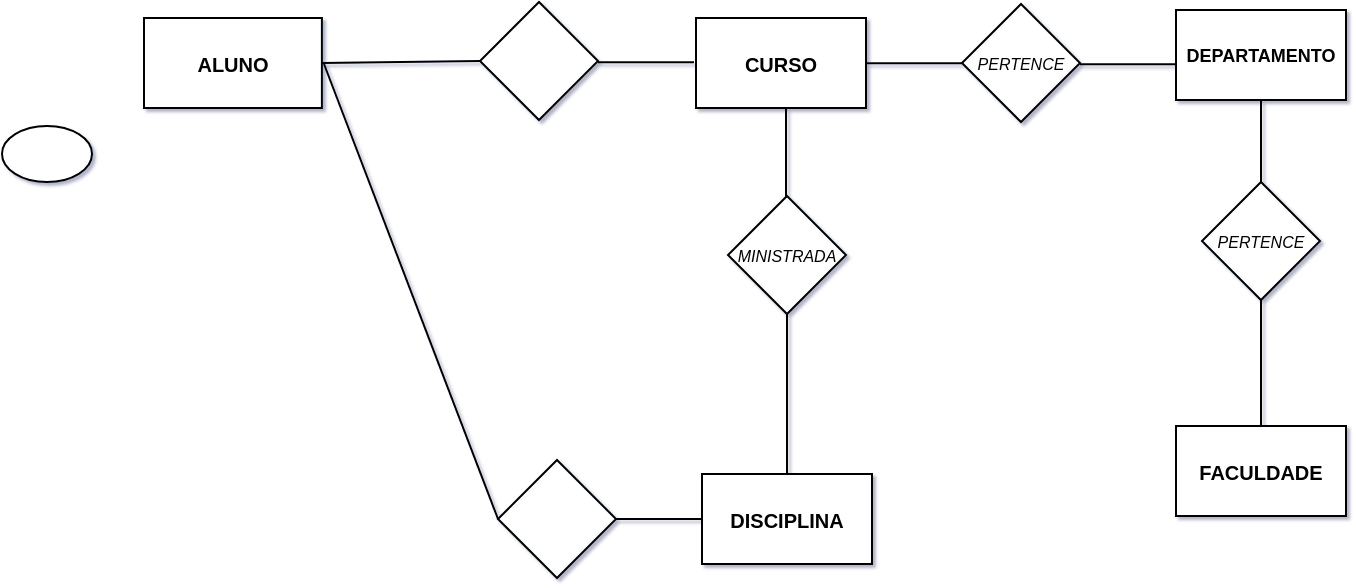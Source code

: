 <mxfile version="20.8.23" type="github">
  <diagram id="C5RBs43oDa-KdzZeNtuy" name="Page-1">
    <mxGraphModel dx="989" dy="482" grid="0" gridSize="10" guides="1" tooltips="1" connect="1" arrows="1" fold="1" page="1" pageScale="1" pageWidth="1169" pageHeight="827" background="none" math="0" shadow="1">
      <root>
        <mxCell id="WIyWlLk6GJQsqaUBKTNV-0" />
        <mxCell id="WIyWlLk6GJQsqaUBKTNV-1" parent="WIyWlLk6GJQsqaUBKTNV-0" />
        <mxCell id="mCSfgkidSdoZM6eWF9N3-0" value="" style="ellipse;whiteSpace=wrap;html=1;labelBackgroundColor=none;rounded=0;fontSize=8;" vertex="1" parent="WIyWlLk6GJQsqaUBKTNV-1">
          <mxGeometry x="75" y="168" width="45" height="28" as="geometry" />
        </mxCell>
        <mxCell id="mCSfgkidSdoZM6eWF9N3-1" value="ALUNO" style="rounded=0;whiteSpace=wrap;html=1;labelBackgroundColor=none;labelBorderColor=none;fontStyle=1;aspect=fixed;fontSize=10;" vertex="1" parent="WIyWlLk6GJQsqaUBKTNV-1">
          <mxGeometry x="146" y="114" width="88.95" height="45" as="geometry" />
        </mxCell>
        <mxCell id="mCSfgkidSdoZM6eWF9N3-2" value="CURSO" style="rounded=0;whiteSpace=wrap;html=1;labelBackgroundColor=none;fontStyle=1;fontSize=10;" vertex="1" parent="WIyWlLk6GJQsqaUBKTNV-1">
          <mxGeometry x="422" y="114" width="85" height="45" as="geometry" />
        </mxCell>
        <mxCell id="mCSfgkidSdoZM6eWF9N3-3" value="DISCIPLINA" style="rounded=0;whiteSpace=wrap;html=1;labelBackgroundColor=none;fontStyle=1;fontSize=10;" vertex="1" parent="WIyWlLk6GJQsqaUBKTNV-1">
          <mxGeometry x="425" y="342" width="85" height="45" as="geometry" />
        </mxCell>
        <mxCell id="mCSfgkidSdoZM6eWF9N3-4" value="DEPARTAMENTO" style="rounded=0;whiteSpace=wrap;html=1;labelBackgroundColor=none;fontStyle=1;fontSize=9;" vertex="1" parent="WIyWlLk6GJQsqaUBKTNV-1">
          <mxGeometry x="662" y="110" width="85" height="45" as="geometry" />
        </mxCell>
        <mxCell id="mCSfgkidSdoZM6eWF9N3-5" value="FACULDADE" style="rounded=0;whiteSpace=wrap;html=1;labelBackgroundColor=none;fontStyle=1;fontSize=10;" vertex="1" parent="WIyWlLk6GJQsqaUBKTNV-1">
          <mxGeometry x="662" y="318" width="85" height="45" as="geometry" />
        </mxCell>
        <mxCell id="mCSfgkidSdoZM6eWF9N3-7" value="" style="rhombus;whiteSpace=wrap;html=1;fontStyle=2;labelBackgroundColor=none;rounded=0;fontSize=8;" vertex="1" parent="WIyWlLk6GJQsqaUBKTNV-1">
          <mxGeometry x="314" y="106" width="59" height="59" as="geometry" />
        </mxCell>
        <mxCell id="mCSfgkidSdoZM6eWF9N3-8" value="" style="rhombus;whiteSpace=wrap;html=1;fontStyle=2;labelBackgroundColor=none;rounded=0;fontSize=8;" vertex="1" parent="WIyWlLk6GJQsqaUBKTNV-1">
          <mxGeometry x="323" y="335" width="59" height="59" as="geometry" />
        </mxCell>
        <mxCell id="mCSfgkidSdoZM6eWF9N3-9" value="PERTENCE" style="rhombus;whiteSpace=wrap;html=1;fontStyle=2;labelBackgroundColor=none;rounded=0;fontSize=8;" vertex="1" parent="WIyWlLk6GJQsqaUBKTNV-1">
          <mxGeometry x="555" y="107" width="59" height="59" as="geometry" />
        </mxCell>
        <mxCell id="mCSfgkidSdoZM6eWF9N3-10" value="PERTENCE" style="rhombus;whiteSpace=wrap;html=1;fontStyle=2;labelBackgroundColor=none;rounded=0;fontSize=8;" vertex="1" parent="WIyWlLk6GJQsqaUBKTNV-1">
          <mxGeometry x="675" y="196" width="59" height="59" as="geometry" />
        </mxCell>
        <mxCell id="mCSfgkidSdoZM6eWF9N3-13" value="" style="endArrow=none;html=1;rounded=0;fontColor=default;exitX=1;exitY=0.5;exitDx=0;exitDy=0;labelBackgroundColor=none;entryX=0;entryY=0.5;entryDx=0;entryDy=0;" edge="1" parent="WIyWlLk6GJQsqaUBKTNV-1" source="mCSfgkidSdoZM6eWF9N3-1" target="mCSfgkidSdoZM6eWF9N3-7">
          <mxGeometry width="50" height="50" relative="1" as="geometry">
            <mxPoint x="254" y="151.5" as="sourcePoint" />
            <mxPoint x="314" y="144" as="targetPoint" />
          </mxGeometry>
        </mxCell>
        <mxCell id="mCSfgkidSdoZM6eWF9N3-14" value="" style="endArrow=none;html=1;rounded=0;fontColor=default;exitX=1;exitY=0.5;exitDx=0;exitDy=0;labelBackgroundColor=none;" edge="1" parent="WIyWlLk6GJQsqaUBKTNV-1">
          <mxGeometry width="50" height="50" relative="1" as="geometry">
            <mxPoint x="373" y="136.16" as="sourcePoint" />
            <mxPoint x="421" y="136.16" as="targetPoint" />
          </mxGeometry>
        </mxCell>
        <mxCell id="mCSfgkidSdoZM6eWF9N3-15" value="" style="endArrow=none;html=1;rounded=0;fontColor=default;exitX=1;exitY=0.5;exitDx=0;exitDy=0;labelBackgroundColor=none;" edge="1" parent="WIyWlLk6GJQsqaUBKTNV-1">
          <mxGeometry width="50" height="50" relative="1" as="geometry">
            <mxPoint x="507" y="136.66" as="sourcePoint" />
            <mxPoint x="555" y="136.66" as="targetPoint" />
          </mxGeometry>
        </mxCell>
        <mxCell id="mCSfgkidSdoZM6eWF9N3-16" value="" style="endArrow=none;html=1;rounded=0;fontColor=default;exitX=1;exitY=0.5;exitDx=0;exitDy=0;labelBackgroundColor=none;" edge="1" parent="WIyWlLk6GJQsqaUBKTNV-1">
          <mxGeometry width="50" height="50" relative="1" as="geometry">
            <mxPoint x="614" y="137.16" as="sourcePoint" />
            <mxPoint x="662" y="137.16" as="targetPoint" />
          </mxGeometry>
        </mxCell>
        <mxCell id="mCSfgkidSdoZM6eWF9N3-18" value="" style="endArrow=none;html=1;rounded=0;fontColor=default;entryX=0;entryY=0.5;entryDx=0;entryDy=0;labelBackgroundColor=none;" edge="1" parent="WIyWlLk6GJQsqaUBKTNV-1" target="mCSfgkidSdoZM6eWF9N3-8">
          <mxGeometry width="50" height="50" relative="1" as="geometry">
            <mxPoint x="236" y="137" as="sourcePoint" />
            <mxPoint x="316" y="124" as="targetPoint" />
          </mxGeometry>
        </mxCell>
        <mxCell id="mCSfgkidSdoZM6eWF9N3-20" value="" style="endArrow=none;html=1;rounded=0;fontColor=default;exitX=1;exitY=0.5;exitDx=0;exitDy=0;entryX=0;entryY=0.5;entryDx=0;entryDy=0;labelBackgroundColor=none;" edge="1" parent="WIyWlLk6GJQsqaUBKTNV-1" source="mCSfgkidSdoZM6eWF9N3-8" target="mCSfgkidSdoZM6eWF9N3-3">
          <mxGeometry width="50" height="50" relative="1" as="geometry">
            <mxPoint x="389" y="431.5" as="sourcePoint" />
            <mxPoint x="439" y="381.5" as="targetPoint" />
          </mxGeometry>
        </mxCell>
        <mxCell id="mCSfgkidSdoZM6eWF9N3-21" value="MINISTRADA" style="rhombus;whiteSpace=wrap;html=1;fontSize=8;fontStyle=2;labelBackgroundColor=none;rounded=0;" vertex="1" parent="WIyWlLk6GJQsqaUBKTNV-1">
          <mxGeometry x="438" y="203" width="59" height="59" as="geometry" />
        </mxCell>
        <mxCell id="mCSfgkidSdoZM6eWF9N3-22" value="" style="endArrow=none;html=1;rounded=0;fontSize=11;fontColor=default;entryX=0.5;entryY=1;entryDx=0;entryDy=0;labelBackgroundColor=none;exitX=0.5;exitY=0;exitDx=0;exitDy=0;" edge="1" parent="WIyWlLk6GJQsqaUBKTNV-1" source="mCSfgkidSdoZM6eWF9N3-3" target="mCSfgkidSdoZM6eWF9N3-21">
          <mxGeometry width="50" height="50" relative="1" as="geometry">
            <mxPoint x="501" y="344" as="sourcePoint" />
            <mxPoint x="472" y="275" as="targetPoint" />
          </mxGeometry>
        </mxCell>
        <mxCell id="mCSfgkidSdoZM6eWF9N3-23" value="" style="endArrow=none;html=1;rounded=0;fontSize=11;fontColor=default;labelBackgroundColor=none;" edge="1" parent="WIyWlLk6GJQsqaUBKTNV-1">
          <mxGeometry width="50" height="50" relative="1" as="geometry">
            <mxPoint x="467" y="204" as="sourcePoint" />
            <mxPoint x="467" y="159" as="targetPoint" />
          </mxGeometry>
        </mxCell>
        <mxCell id="mCSfgkidSdoZM6eWF9N3-24" value="" style="endArrow=none;html=1;rounded=0;fontSize=11;fontColor=default;entryX=0.5;entryY=1;entryDx=0;entryDy=0;labelBackgroundColor=none;" edge="1" parent="WIyWlLk6GJQsqaUBKTNV-1" source="mCSfgkidSdoZM6eWF9N3-5" target="mCSfgkidSdoZM6eWF9N3-10">
          <mxGeometry width="50" height="50" relative="1" as="geometry">
            <mxPoint x="774" y="343" as="sourcePoint" />
            <mxPoint x="773.66" y="310.5" as="targetPoint" />
          </mxGeometry>
        </mxCell>
        <mxCell id="mCSfgkidSdoZM6eWF9N3-27" value="" style="endArrow=none;html=1;rounded=0;fontSize=11;fontColor=default;entryX=0.5;entryY=1;entryDx=0;entryDy=0;exitX=0.5;exitY=0;exitDx=0;exitDy=0;labelBackgroundColor=none;" edge="1" parent="WIyWlLk6GJQsqaUBKTNV-1" source="mCSfgkidSdoZM6eWF9N3-10" target="mCSfgkidSdoZM6eWF9N3-4">
          <mxGeometry width="50" height="50" relative="1" as="geometry">
            <mxPoint x="774" y="215.5" as="sourcePoint" />
            <mxPoint x="773.66" y="178" as="targetPoint" />
          </mxGeometry>
        </mxCell>
      </root>
    </mxGraphModel>
  </diagram>
</mxfile>
